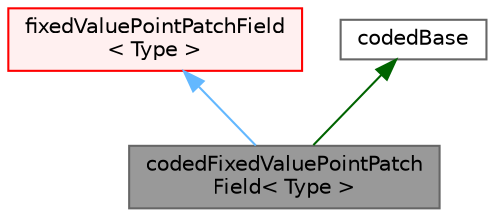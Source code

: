 digraph "codedFixedValuePointPatchField&lt; Type &gt;"
{
 // LATEX_PDF_SIZE
  bgcolor="transparent";
  edge [fontname=Helvetica,fontsize=10,labelfontname=Helvetica,labelfontsize=10];
  node [fontname=Helvetica,fontsize=10,shape=box,height=0.2,width=0.4];
  Node1 [id="Node000001",label="codedFixedValuePointPatch\lField\< Type \>",height=0.2,width=0.4,color="gray40", fillcolor="grey60", style="filled", fontcolor="black",tooltip="Constructs on-the-fly a new boundary condition (derived from fixedValuePointPatchField) which is then..."];
  Node2 -> Node1 [id="edge1_Node000001_Node000002",dir="back",color="steelblue1",style="solid",tooltip=" "];
  Node2 [id="Node000002",label="fixedValuePointPatchField\l\< Type \>",height=0.2,width=0.4,color="red", fillcolor="#FFF0F0", style="filled",URL="$classFoam_1_1fixedValuePointPatchField.html",tooltip="A FixedValue boundary condition for pointField."];
  Node13 -> Node1 [id="edge2_Node000001_Node000013",dir="back",color="darkgreen",style="solid",tooltip=" "];
  Node13 [id="Node000013",label="codedBase",height=0.2,width=0.4,color="gray40", fillcolor="white", style="filled",URL="$classFoam_1_1codedBase.html",tooltip="Base class for function objects and boundary conditions using dynamic code that provides methods for ..."];
}
